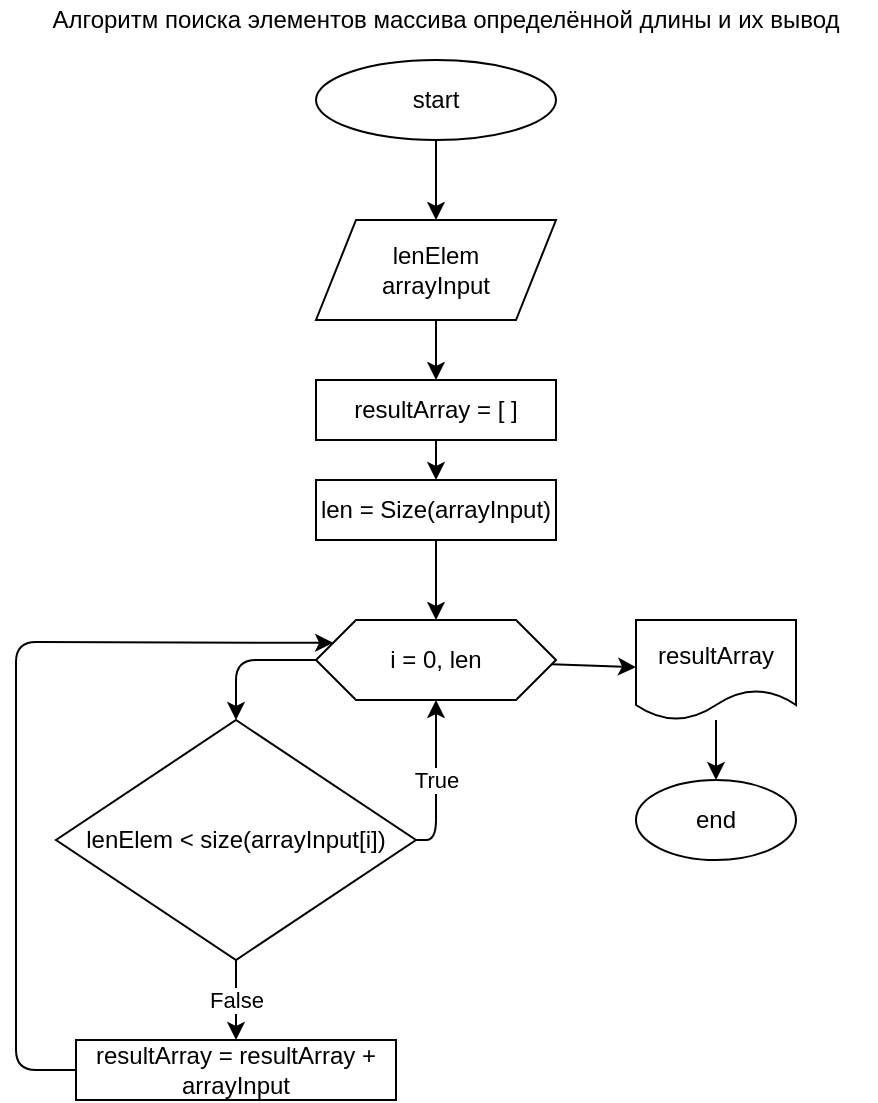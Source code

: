 <mxfile>
    <diagram id="GIDKNpEXjCkQVpp_JcnM" name="Страница 1">
        <mxGraphModel dx="426" dy="403" grid="1" gridSize="10" guides="1" tooltips="1" connect="1" arrows="1" fold="1" page="1" pageScale="1" pageWidth="827" pageHeight="1169" math="0" shadow="0">
            <root>
                <mxCell id="0"/>
                <mxCell id="1" parent="0"/>
                <mxCell id="5" value="" style="edgeStyle=none;html=1;" edge="1" parent="1" source="3" target="4">
                    <mxGeometry relative="1" as="geometry"/>
                </mxCell>
                <mxCell id="3" value="start" style="ellipse;whiteSpace=wrap;html=1;" vertex="1" parent="1">
                    <mxGeometry x="160" y="40" width="120" height="40" as="geometry"/>
                </mxCell>
                <mxCell id="7" value="" style="edgeStyle=none;html=1;" edge="1" parent="1" source="4" target="6">
                    <mxGeometry relative="1" as="geometry"/>
                </mxCell>
                <mxCell id="4" value="lenElem&lt;br&gt;arrayInput" style="shape=parallelogram;perimeter=parallelogramPerimeter;whiteSpace=wrap;html=1;fixedSize=1;" vertex="1" parent="1">
                    <mxGeometry x="160" y="120" width="120" height="50" as="geometry"/>
                </mxCell>
                <mxCell id="9" value="" style="edgeStyle=none;html=1;" edge="1" parent="1" source="6" target="8">
                    <mxGeometry relative="1" as="geometry"/>
                </mxCell>
                <mxCell id="6" value="resultArray = [ ]" style="whiteSpace=wrap;html=1;" vertex="1" parent="1">
                    <mxGeometry x="160" y="200" width="120" height="30" as="geometry"/>
                </mxCell>
                <mxCell id="13" value="" style="edgeStyle=none;html=1;" edge="1" parent="1" source="8" target="12">
                    <mxGeometry relative="1" as="geometry"/>
                </mxCell>
                <mxCell id="8" value="len = Size(arrayInput)" style="whiteSpace=wrap;html=1;" vertex="1" parent="1">
                    <mxGeometry x="160" y="250" width="120" height="30" as="geometry"/>
                </mxCell>
                <mxCell id="15" value="" style="edgeStyle=none;html=1;entryX=0.5;entryY=0;entryDx=0;entryDy=0;" edge="1" parent="1" source="12" target="14">
                    <mxGeometry relative="1" as="geometry">
                        <mxPoint x="60" y="340" as="targetPoint"/>
                        <Array as="points">
                            <mxPoint x="120" y="340"/>
                        </Array>
                    </mxGeometry>
                </mxCell>
                <mxCell id="29" value="" style="edgeStyle=none;html=1;" edge="1" parent="1" source="12" target="28">
                    <mxGeometry relative="1" as="geometry"/>
                </mxCell>
                <mxCell id="12" value="i = 0, len" style="shape=hexagon;perimeter=hexagonPerimeter2;whiteSpace=wrap;html=1;fixedSize=1;" vertex="1" parent="1">
                    <mxGeometry x="160" y="320" width="120" height="40" as="geometry"/>
                </mxCell>
                <mxCell id="14" value="lenElem &amp;lt; size(arrayInput[i])" style="rhombus;whiteSpace=wrap;html=1;" vertex="1" parent="1">
                    <mxGeometry x="30" y="370" width="180" height="120" as="geometry"/>
                </mxCell>
                <mxCell id="19" value="" style="endArrow=classic;html=1;entryX=0.5;entryY=1;entryDx=0;entryDy=0;exitX=1;exitY=0.5;exitDx=0;exitDy=0;" edge="1" parent="1" source="14" target="12">
                    <mxGeometry relative="1" as="geometry">
                        <mxPoint x="210" y="420" as="sourcePoint"/>
                        <mxPoint x="300" y="419.5" as="targetPoint"/>
                        <Array as="points">
                            <mxPoint x="220" y="430"/>
                        </Array>
                    </mxGeometry>
                </mxCell>
                <mxCell id="20" value="True" style="edgeLabel;resizable=0;html=1;align=center;verticalAlign=middle;" connectable="0" vertex="1" parent="19">
                    <mxGeometry relative="1" as="geometry"/>
                </mxCell>
                <mxCell id="23" value="resultArray = resultArray + arrayInput" style="rounded=0;whiteSpace=wrap;html=1;" vertex="1" parent="1">
                    <mxGeometry x="40" y="530" width="160" height="30" as="geometry"/>
                </mxCell>
                <mxCell id="25" value="" style="endArrow=classic;html=1;exitX=0.5;exitY=1;exitDx=0;exitDy=0;entryX=0.5;entryY=0;entryDx=0;entryDy=0;" edge="1" parent="1" source="14" target="23">
                    <mxGeometry relative="1" as="geometry">
                        <mxPoint x="140" y="430" as="sourcePoint"/>
                        <mxPoint x="240" y="430" as="targetPoint"/>
                    </mxGeometry>
                </mxCell>
                <mxCell id="26" value="False" style="edgeLabel;resizable=0;html=1;align=center;verticalAlign=middle;" connectable="0" vertex="1" parent="25">
                    <mxGeometry relative="1" as="geometry"/>
                </mxCell>
                <mxCell id="27" value="" style="endArrow=classic;html=1;exitX=0;exitY=0.5;exitDx=0;exitDy=0;entryX=0;entryY=0.25;entryDx=0;entryDy=0;" edge="1" parent="1" source="23" target="12">
                    <mxGeometry width="50" height="50" relative="1" as="geometry">
                        <mxPoint x="160" y="460" as="sourcePoint"/>
                        <mxPoint x="210" y="410" as="targetPoint"/>
                        <Array as="points">
                            <mxPoint x="10" y="545"/>
                            <mxPoint x="10" y="331"/>
                        </Array>
                    </mxGeometry>
                </mxCell>
                <mxCell id="31" value="" style="edgeStyle=none;html=1;" edge="1" parent="1" source="28" target="30">
                    <mxGeometry relative="1" as="geometry"/>
                </mxCell>
                <mxCell id="28" value="resultArray" style="shape=document;whiteSpace=wrap;html=1;boundedLbl=1;" vertex="1" parent="1">
                    <mxGeometry x="320" y="320" width="80" height="50" as="geometry"/>
                </mxCell>
                <mxCell id="30" value="end" style="ellipse;whiteSpace=wrap;html=1;" vertex="1" parent="1">
                    <mxGeometry x="320" y="400" width="80" height="40" as="geometry"/>
                </mxCell>
                <mxCell id="33" value="Алгоритм поиска элементов массива определённой длины и их вывод" style="text;html=1;strokeColor=none;fillColor=none;align=center;verticalAlign=middle;whiteSpace=wrap;rounded=0;" vertex="1" parent="1">
                    <mxGeometry x="10" y="10" width="430" height="20" as="geometry"/>
                </mxCell>
            </root>
        </mxGraphModel>
    </diagram>
</mxfile>